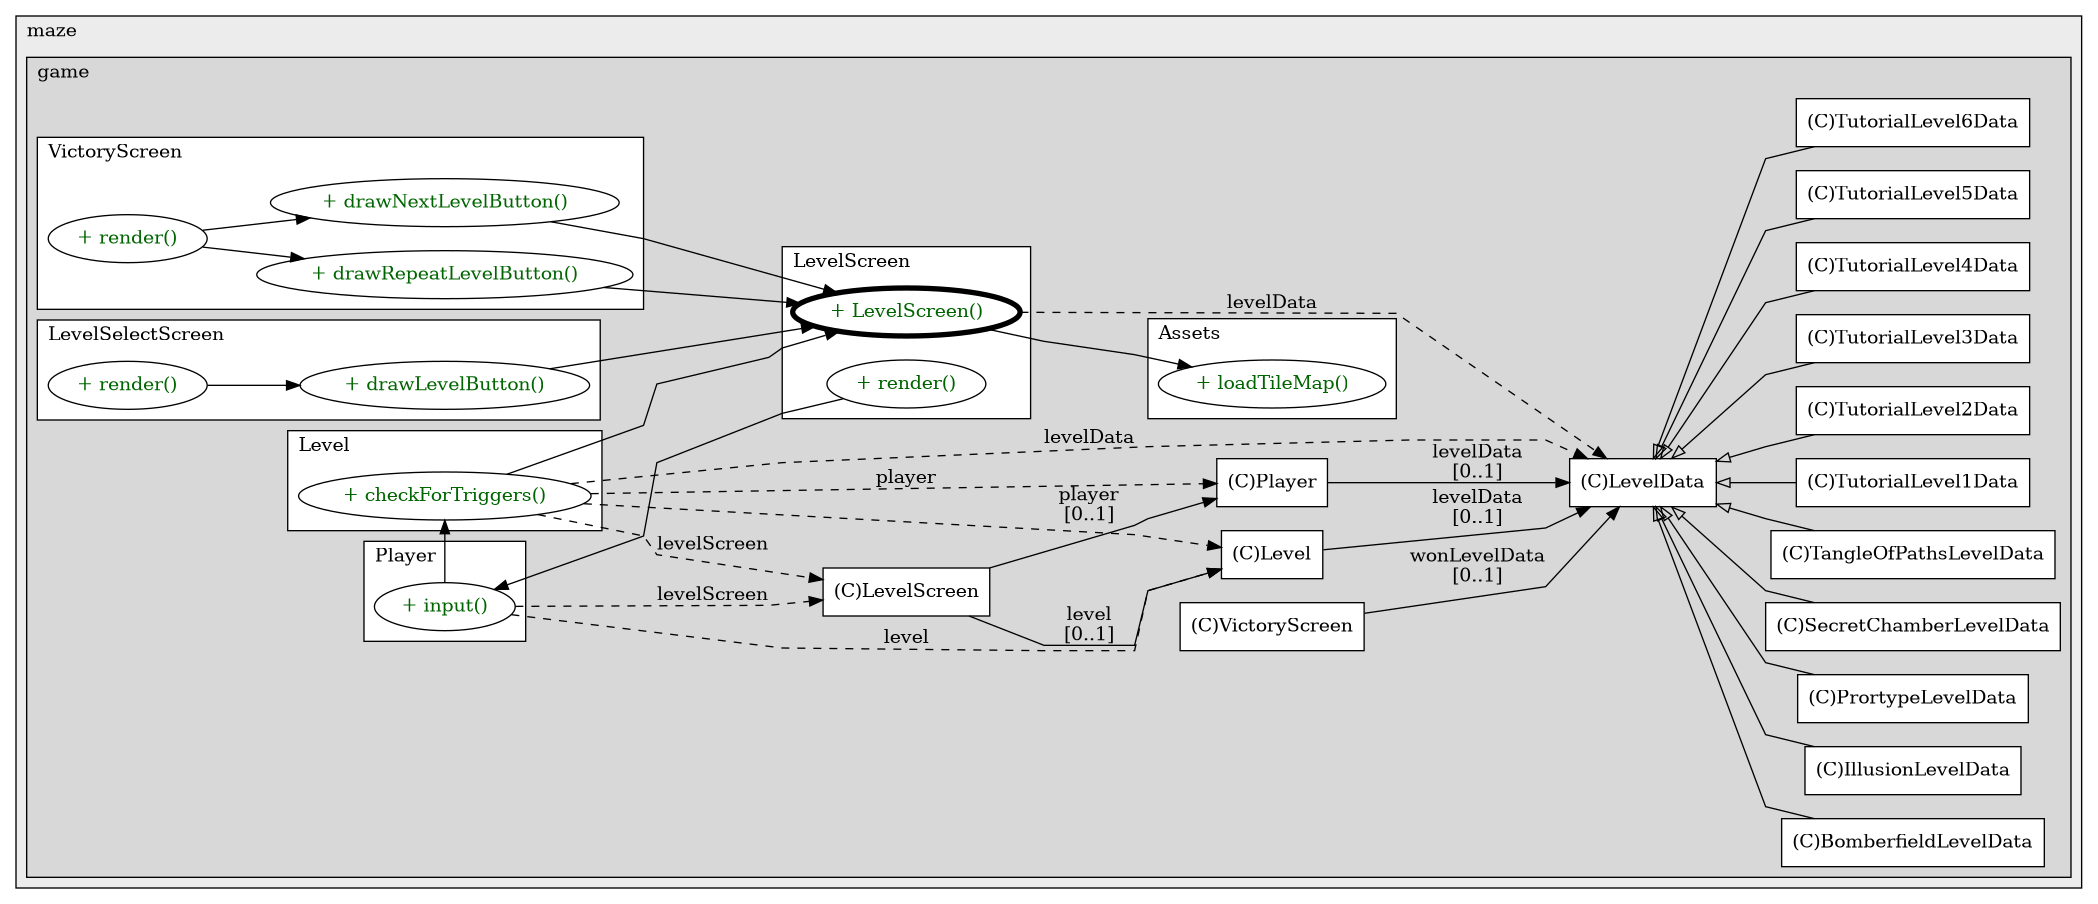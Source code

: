 @startuml

/' diagram meta data start
config=CallConfiguration;
{
  "rootMethod": "com.maze.game.screens.LevelScreen#LevelScreen(LevelData)",
  "projectClassification": {
    "searchMode": "OpenProject", // OpenProject, AllProjects
    "includedProjects": "",
    "pathEndKeywords": "*.impl",
    "isClientPath": "",
    "isClientName": "",
    "isTestPath": "",
    "isTestName": "",
    "isMappingPath": "",
    "isMappingName": "",
    "isDataAccessPath": "",
    "isDataAccessName": "",
    "isDataStructurePath": "",
    "isDataStructureName": "",
    "isInterfaceStructuresPath": "",
    "isInterfaceStructuresName": "",
    "isEntryPointPath": "",
    "isEntryPointName": "",
    "treatFinalFieldsAsMandatory": false
  },
  "graphRestriction": {
    "classPackageExcludeFilter": "",
    "classPackageIncludeFilter": "",
    "classNameExcludeFilter": "",
    "classNameIncludeFilter": "",
    "methodNameExcludeFilter": "",
    "methodNameIncludeFilter": "",
    "removeByInheritance": "", // inheritance/annotation based filtering is done in a second step
    "removeByAnnotation": "",
    "removeByClassPackage": "", // cleanup the graph after inheritance/annotation based filtering is done
    "removeByClassName": "",
    "cutMappings": true,
    "cutEnum": true,
    "cutTests": true,
    "cutClient": true,
    "cutDataAccess": true,
    "cutInterfaceStructures": true,
    "cutDataStructures": true,
    "cutGetterAndSetter": true,
    "cutConstructors": true
  },
  "graphTraversal": {
    "forwardDepth": 3,
    "backwardDepth": 3,
    "classPackageExcludeFilter": "",
    "classPackageIncludeFilter": "",
    "classNameExcludeFilter": "",
    "classNameIncludeFilter": "",
    "methodNameExcludeFilter": "",
    "methodNameIncludeFilter": "",
    "hideMappings": false,
    "hideDataStructures": false,
    "hidePrivateMethods": true,
    "hideInterfaceCalls": true, // indirection: implementation -> interface (is hidden) -> implementation
    "onlyShowApplicationEntryPoints": false, // root node is included
    "useMethodCallsForStructureDiagram": "ForwardOnly" // ForwardOnly, BothDirections, No
  },
  "details": {
    "aggregation": "GroupByClass", // ByClass, GroupByClass, None
    "showMethodParametersTypes": false,
    "showMethodParametersNames": false,
    "showMethodReturnType": false,
    "showPackageLevels": 2,
    "showCallOrder": false,
    "edgeMode": "TypesAndMethods", // TypesOnly, MethodsOnly, TypesAndMethods, MethodsAndDirectTypeUsage
    "showDetailedClassStructure": false
  },
  "rootClass": "com.maze.game.screens.LevelScreen",
  "extensionCallbackMethod": "" // qualified.class.name#methodName - signature: public static String method(String)
}
diagram meta data end '/



digraph g {
    rankdir="LR"
    splines=polyline
    

'nodes 
subgraph cluster_3344319 { 
   	label=maze
	labeljust=l
	fillcolor="#ececec"
	style=filled
   
   subgraph cluster_1648327873 { 
   	label=game
	labeljust=l
	fillcolor="#d8d8d8"
	style=filled
   
   BomberfieldLevelData68564983[
	label="(C)BomberfieldLevelData"
	style=filled
	shape=rect
	fillcolor="#FFFFFF"
];

IllusionLevelData68564983[
	label="(C)IllusionLevelData"
	style=filled
	shape=rect
	fillcolor="#FFFFFF"
];

Level68564983[
	label="(C)Level"
	style=filled
	shape=rect
	fillcolor="#FFFFFF"
];

LevelData68564983[
	label="(C)LevelData"
	style=filled
	shape=rect
	fillcolor="#FFFFFF"
];

LevelScreen268915155[
	label="(C)LevelScreen"
	style=filled
	shape=rect
	fillcolor="#FFFFFF"
];

Player1065624724[
	label="(C)Player"
	style=filled
	shape=rect
	fillcolor="#FFFFFF"
];

PrortypeLevelData68564983[
	label="(C)PrortypeLevelData"
	style=filled
	shape=rect
	fillcolor="#FFFFFF"
];

SecretChamberLevelData68564983[
	label="(C)SecretChamberLevelData"
	style=filled
	shape=rect
	fillcolor="#FFFFFF"
];

TangleOfPathsLevelData68564983[
	label="(C)TangleOfPathsLevelData"
	style=filled
	shape=rect
	fillcolor="#FFFFFF"
];

TutorialLevel1Data68564983[
	label="(C)TutorialLevel1Data"
	style=filled
	shape=rect
	fillcolor="#FFFFFF"
];

TutorialLevel2Data68564983[
	label="(C)TutorialLevel2Data"
	style=filled
	shape=rect
	fillcolor="#FFFFFF"
];

TutorialLevel3Data68564983[
	label="(C)TutorialLevel3Data"
	style=filled
	shape=rect
	fillcolor="#FFFFFF"
];

TutorialLevel4Data68564983[
	label="(C)TutorialLevel4Data"
	style=filled
	shape=rect
	fillcolor="#FFFFFF"
];

TutorialLevel5Data68564983[
	label="(C)TutorialLevel5Data"
	style=filled
	shape=rect
	fillcolor="#FFFFFF"
];

TutorialLevel6Data68564983[
	label="(C)TutorialLevel6Data"
	style=filled
	shape=rect
	fillcolor="#FFFFFF"
];

VictoryScreen268915155[
	label="(C)VictoryScreen"
	style=filled
	shape=rect
	fillcolor="#FFFFFF"
];

subgraph cluster_1007141749 { 
   	label=LevelSelectScreen
	labeljust=l
	fillcolor=white
	style=filled
   
   LevelSelectScreen268915155XXXdrawLevelButton316913423[
	label="+ drawLevelButton()"
	style=filled
	fillcolor=white
	tooltip="LevelSelectScreen

null"
	fontcolor=darkgreen
];

LevelSelectScreen268915155XXXrender97526364[
	label="+ render()"
	style=filled
	fillcolor=white
	tooltip="LevelSelectScreen

null"
	fontcolor=darkgreen
];
} 

subgraph cluster_1234602689 { 
   	label=Level
	labeljust=l
	fillcolor=white
	style=filled
   
   Level68564983XXXcheckForTriggers121074111[
	label="+ checkForTriggers()"
	style=filled
	fillcolor=white
	tooltip="Level

null"
	fontcolor=darkgreen
];
} 

subgraph cluster_1286778307 { 
   	label=Assets
	labeljust=l
	fillcolor=white
	style=filled
   
   Assets1065624724XXXloadTileMap1808118735[
	label="+ loadTileMap()"
	style=filled
	fillcolor=white
	tooltip="Assets

null"
	fontcolor=darkgreen
];
} 

subgraph cluster_435960145 { 
   	label=LevelScreen
	labeljust=l
	fillcolor=white
	style=filled
   
   LevelScreen268915155XXXLevelScreen347258158[
	label="+ LevelScreen()"
	style=filled
	fillcolor=white
	tooltip="LevelScreen

null"
	penwidth=4
	fontcolor=darkgreen
];

LevelScreen268915155XXXrender97526364[
	label="+ render()"
	style=filled
	fillcolor=white
	tooltip="LevelScreen

null"
	fontcolor=darkgreen
];
} 

subgraph cluster_817608963 { 
   	label=VictoryScreen
	labeljust=l
	fillcolor=white
	style=filled
   
   VictoryScreen268915155XXXdrawNextLevelButton610540140[
	label="+ drawNextLevelButton()"
	style=filled
	fillcolor=white
	tooltip="VictoryScreen

null"
	fontcolor=darkgreen
];

VictoryScreen268915155XXXdrawRepeatLevelButton610540140[
	label="+ drawRepeatLevelButton()"
	style=filled
	fillcolor=white
	tooltip="VictoryScreen

null"
	fontcolor=darkgreen
];

VictoryScreen268915155XXXrender97526364[
	label="+ render()"
	style=filled
	fillcolor=white
	tooltip="VictoryScreen

null"
	fontcolor=darkgreen
];
} 

subgraph cluster_864323173 { 
   	label=Player
	labeljust=l
	fillcolor=white
	style=filled
   
   Player1065624724XXXinput1508377064[
	label="+ input()"
	style=filled
	fillcolor=white
	tooltip="Player

null"
	fontcolor=darkgreen
];
} 
} 
} 

'edges    
Level68564983 -> LevelData68564983[label="levelData
[0..1]"];
Level68564983XXXcheckForTriggers121074111 -> Level68564983[style=dashed];
Level68564983XXXcheckForTriggers121074111 -> LevelData68564983[label=levelData, style=dashed];
Level68564983XXXcheckForTriggers121074111 -> LevelScreen268915155XXXLevelScreen347258158;
Level68564983XXXcheckForTriggers121074111 -> LevelScreen268915155[label=levelScreen, style=dashed];
Level68564983XXXcheckForTriggers121074111 -> Player1065624724[label=player, style=dashed];
LevelData68564983 -> BomberfieldLevelData68564983[arrowhead=none, arrowtail=empty, dir=both];
LevelData68564983 -> IllusionLevelData68564983[arrowhead=none, arrowtail=empty, dir=both];
LevelData68564983 -> PrortypeLevelData68564983[arrowhead=none, arrowtail=empty, dir=both];
LevelData68564983 -> SecretChamberLevelData68564983[arrowhead=none, arrowtail=empty, dir=both];
LevelData68564983 -> TangleOfPathsLevelData68564983[arrowhead=none, arrowtail=empty, dir=both];
LevelData68564983 -> TutorialLevel1Data68564983[arrowhead=none, arrowtail=empty, dir=both];
LevelData68564983 -> TutorialLevel2Data68564983[arrowhead=none, arrowtail=empty, dir=both];
LevelData68564983 -> TutorialLevel3Data68564983[arrowhead=none, arrowtail=empty, dir=both];
LevelData68564983 -> TutorialLevel4Data68564983[arrowhead=none, arrowtail=empty, dir=both];
LevelData68564983 -> TutorialLevel5Data68564983[arrowhead=none, arrowtail=empty, dir=both];
LevelData68564983 -> TutorialLevel6Data68564983[arrowhead=none, arrowtail=empty, dir=both];
LevelScreen268915155 -> Level68564983[label="level
[0..1]"];
LevelScreen268915155 -> Player1065624724[label="player
[0..1]"];
LevelScreen268915155XXXLevelScreen347258158 -> Assets1065624724XXXloadTileMap1808118735;
LevelScreen268915155XXXLevelScreen347258158 -> LevelData68564983[label=levelData, style=dashed];
LevelScreen268915155XXXrender97526364 -> Player1065624724XXXinput1508377064;
LevelSelectScreen268915155XXXdrawLevelButton316913423 -> LevelScreen268915155XXXLevelScreen347258158;
LevelSelectScreen268915155XXXrender97526364 -> LevelSelectScreen268915155XXXdrawLevelButton316913423;
Player1065624724 -> LevelData68564983[label="levelData
[0..1]"];
Player1065624724XXXinput1508377064 -> Level68564983XXXcheckForTriggers121074111;
Player1065624724XXXinput1508377064 -> Level68564983[label=level, style=dashed];
Player1065624724XXXinput1508377064 -> LevelScreen268915155[label=levelScreen, style=dashed];
VictoryScreen268915155 -> LevelData68564983[label="wonLevelData
[0..1]"];
VictoryScreen268915155XXXdrawNextLevelButton610540140 -> LevelScreen268915155XXXLevelScreen347258158;
VictoryScreen268915155XXXdrawRepeatLevelButton610540140 -> LevelScreen268915155XXXLevelScreen347258158;
VictoryScreen268915155XXXrender97526364 -> VictoryScreen268915155XXXdrawNextLevelButton610540140;
VictoryScreen268915155XXXrender97526364 -> VictoryScreen268915155XXXdrawRepeatLevelButton610540140;
    
}
@enduml